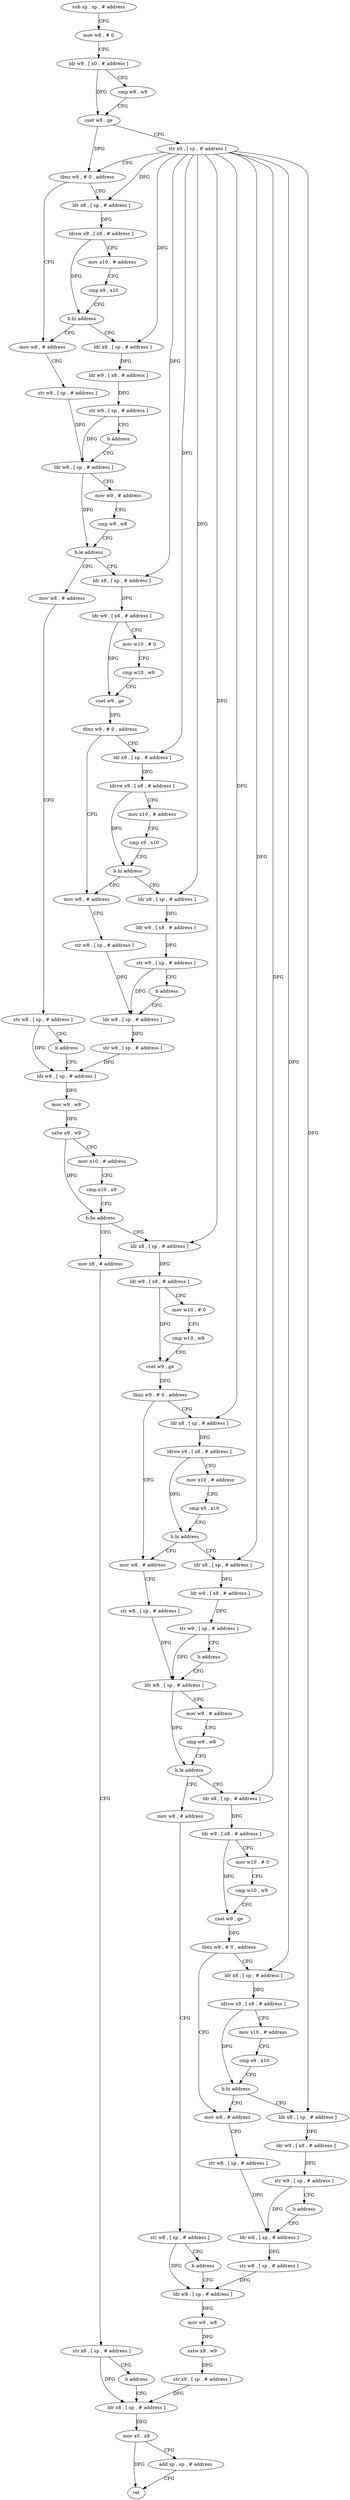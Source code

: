 digraph "func" {
"4207568" [label = "sub sp , sp , # address" ]
"4207572" [label = "mov w8 , # 0" ]
"4207576" [label = "ldr w9 , [ x0 , # address ]" ]
"4207580" [label = "cmp w8 , w9" ]
"4207584" [label = "cset w8 , ge" ]
"4207588" [label = "str x0 , [ sp , # address ]" ]
"4207592" [label = "tbnz w8 , # 0 , address" ]
"4207632" [label = "mov w8 , # address" ]
"4207596" [label = "ldr x8 , [ sp , # address ]" ]
"4207636" [label = "str w8 , [ sp , # address ]" ]
"4207640" [label = "ldr w8 , [ sp , # address ]" ]
"4207600" [label = "ldrsw x9 , [ x8 , # address ]" ]
"4207604" [label = "mov x10 , # address" ]
"4207608" [label = "cmp x9 , x10" ]
"4207612" [label = "b.hi address" ]
"4207616" [label = "ldr x8 , [ sp , # address ]" ]
"4207668" [label = "ldr x8 , [ sp , # address ]" ]
"4207672" [label = "ldr w9 , [ x8 , # address ]" ]
"4207676" [label = "mov w10 , # 0" ]
"4207680" [label = "cmp w10 , w9" ]
"4207684" [label = "cset w9 , ge" ]
"4207688" [label = "tbnz w9 , # 0 , address" ]
"4207728" [label = "mov w8 , # address" ]
"4207692" [label = "ldr x8 , [ sp , # address ]" ]
"4207656" [label = "mov w8 , # address" ]
"4207660" [label = "str w8 , [ sp , # address ]" ]
"4207664" [label = "b address" ]
"4207744" [label = "ldr w8 , [ sp , # address ]" ]
"4207620" [label = "ldr w9 , [ x8 , # address ]" ]
"4207624" [label = "str w9 , [ sp , # address ]" ]
"4207628" [label = "b address" ]
"4207732" [label = "str w8 , [ sp , # address ]" ]
"4207736" [label = "ldr w8 , [ sp , # address ]" ]
"4207696" [label = "ldrsw x9 , [ x8 , # address ]" ]
"4207700" [label = "mov x10 , # address" ]
"4207704" [label = "cmp x9 , x10" ]
"4207708" [label = "b.hi address" ]
"4207712" [label = "ldr x8 , [ sp , # address ]" ]
"4207748" [label = "mov w9 , w8" ]
"4207752" [label = "sxtw x9 , w9" ]
"4207756" [label = "mov x10 , # address" ]
"4207760" [label = "cmp x10 , x9" ]
"4207764" [label = "b.hs address" ]
"4207780" [label = "ldr x8 , [ sp , # address ]" ]
"4207768" [label = "mov x8 , # address" ]
"4207644" [label = "mov w9 , # address" ]
"4207648" [label = "cmp w9 , w8" ]
"4207652" [label = "b.le address" ]
"4207784" [label = "ldr w9 , [ x8 , # address ]" ]
"4207788" [label = "mov w10 , # 0" ]
"4207792" [label = "cmp w10 , w9" ]
"4207796" [label = "cset w9 , ge" ]
"4207800" [label = "tbnz w9 , # 0 , address" ]
"4207840" [label = "mov w8 , # address" ]
"4207804" [label = "ldr x8 , [ sp , # address ]" ]
"4207772" [label = "str x8 , [ sp , # address ]" ]
"4207776" [label = "b address" ]
"4207968" [label = "ldr x8 , [ sp , # address ]" ]
"4207716" [label = "ldr w9 , [ x8 , # address ]" ]
"4207720" [label = "str w9 , [ sp , # address ]" ]
"4207724" [label = "b address" ]
"4207844" [label = "str w8 , [ sp , # address ]" ]
"4207848" [label = "ldr w8 , [ sp , # address ]" ]
"4207808" [label = "ldrsw x9 , [ x8 , # address ]" ]
"4207812" [label = "mov x10 , # address" ]
"4207816" [label = "cmp x9 , x10" ]
"4207820" [label = "b.hi address" ]
"4207824" [label = "ldr x8 , [ sp , # address ]" ]
"4207972" [label = "mov x0 , x8" ]
"4207976" [label = "add sp , sp , # address" ]
"4207980" [label = "ret" ]
"4207740" [label = "str w8 , [ sp , # address ]" ]
"4207876" [label = "ldr x8 , [ sp , # address ]" ]
"4207880" [label = "ldr w9 , [ x8 , # address ]" ]
"4207884" [label = "mov w10 , # 0" ]
"4207888" [label = "cmp w10 , w9" ]
"4207892" [label = "cset w9 , ge" ]
"4207896" [label = "tbnz w9 , # 0 , address" ]
"4207936" [label = "mov w8 , # address" ]
"4207900" [label = "ldr x8 , [ sp , # address ]" ]
"4207864" [label = "mov w8 , # address" ]
"4207868" [label = "str w8 , [ sp , # address ]" ]
"4207872" [label = "b address" ]
"4207952" [label = "ldr w8 , [ sp , # address ]" ]
"4207828" [label = "ldr w9 , [ x8 , # address ]" ]
"4207832" [label = "str w9 , [ sp , # address ]" ]
"4207836" [label = "b address" ]
"4207940" [label = "str w8 , [ sp , # address ]" ]
"4207944" [label = "ldr w8 , [ sp , # address ]" ]
"4207904" [label = "ldrsw x9 , [ x8 , # address ]" ]
"4207908" [label = "mov x10 , # address" ]
"4207912" [label = "cmp x9 , x10" ]
"4207916" [label = "b.hi address" ]
"4207920" [label = "ldr x8 , [ sp , # address ]" ]
"4207956" [label = "mov w9 , w8" ]
"4207960" [label = "sxtw x9 , w9" ]
"4207964" [label = "str x9 , [ sp , # address ]" ]
"4207852" [label = "mov w9 , # address" ]
"4207856" [label = "cmp w9 , w8" ]
"4207860" [label = "b.le address" ]
"4207924" [label = "ldr w9 , [ x8 , # address ]" ]
"4207928" [label = "str w9 , [ sp , # address ]" ]
"4207932" [label = "b address" ]
"4207948" [label = "str w8 , [ sp , # address ]" ]
"4207568" -> "4207572" [ label = "CFG" ]
"4207572" -> "4207576" [ label = "CFG" ]
"4207576" -> "4207580" [ label = "CFG" ]
"4207576" -> "4207584" [ label = "DFG" ]
"4207580" -> "4207584" [ label = "CFG" ]
"4207584" -> "4207588" [ label = "CFG" ]
"4207584" -> "4207592" [ label = "DFG" ]
"4207588" -> "4207592" [ label = "CFG" ]
"4207588" -> "4207596" [ label = "DFG" ]
"4207588" -> "4207616" [ label = "DFG" ]
"4207588" -> "4207668" [ label = "DFG" ]
"4207588" -> "4207780" [ label = "DFG" ]
"4207588" -> "4207692" [ label = "DFG" ]
"4207588" -> "4207712" [ label = "DFG" ]
"4207588" -> "4207804" [ label = "DFG" ]
"4207588" -> "4207824" [ label = "DFG" ]
"4207588" -> "4207876" [ label = "DFG" ]
"4207588" -> "4207900" [ label = "DFG" ]
"4207588" -> "4207920" [ label = "DFG" ]
"4207592" -> "4207632" [ label = "CFG" ]
"4207592" -> "4207596" [ label = "CFG" ]
"4207632" -> "4207636" [ label = "CFG" ]
"4207596" -> "4207600" [ label = "DFG" ]
"4207636" -> "4207640" [ label = "DFG" ]
"4207640" -> "4207644" [ label = "CFG" ]
"4207640" -> "4207652" [ label = "DFG" ]
"4207600" -> "4207604" [ label = "CFG" ]
"4207600" -> "4207612" [ label = "DFG" ]
"4207604" -> "4207608" [ label = "CFG" ]
"4207608" -> "4207612" [ label = "CFG" ]
"4207612" -> "4207632" [ label = "CFG" ]
"4207612" -> "4207616" [ label = "CFG" ]
"4207616" -> "4207620" [ label = "DFG" ]
"4207668" -> "4207672" [ label = "DFG" ]
"4207672" -> "4207676" [ label = "CFG" ]
"4207672" -> "4207684" [ label = "DFG" ]
"4207676" -> "4207680" [ label = "CFG" ]
"4207680" -> "4207684" [ label = "CFG" ]
"4207684" -> "4207688" [ label = "DFG" ]
"4207688" -> "4207728" [ label = "CFG" ]
"4207688" -> "4207692" [ label = "CFG" ]
"4207728" -> "4207732" [ label = "CFG" ]
"4207692" -> "4207696" [ label = "DFG" ]
"4207656" -> "4207660" [ label = "CFG" ]
"4207660" -> "4207664" [ label = "CFG" ]
"4207660" -> "4207744" [ label = "DFG" ]
"4207664" -> "4207744" [ label = "CFG" ]
"4207744" -> "4207748" [ label = "DFG" ]
"4207620" -> "4207624" [ label = "DFG" ]
"4207624" -> "4207628" [ label = "CFG" ]
"4207624" -> "4207640" [ label = "DFG" ]
"4207628" -> "4207640" [ label = "CFG" ]
"4207732" -> "4207736" [ label = "DFG" ]
"4207736" -> "4207740" [ label = "DFG" ]
"4207696" -> "4207700" [ label = "CFG" ]
"4207696" -> "4207708" [ label = "DFG" ]
"4207700" -> "4207704" [ label = "CFG" ]
"4207704" -> "4207708" [ label = "CFG" ]
"4207708" -> "4207728" [ label = "CFG" ]
"4207708" -> "4207712" [ label = "CFG" ]
"4207712" -> "4207716" [ label = "DFG" ]
"4207748" -> "4207752" [ label = "DFG" ]
"4207752" -> "4207756" [ label = "CFG" ]
"4207752" -> "4207764" [ label = "DFG" ]
"4207756" -> "4207760" [ label = "CFG" ]
"4207760" -> "4207764" [ label = "CFG" ]
"4207764" -> "4207780" [ label = "CFG" ]
"4207764" -> "4207768" [ label = "CFG" ]
"4207780" -> "4207784" [ label = "DFG" ]
"4207768" -> "4207772" [ label = "CFG" ]
"4207644" -> "4207648" [ label = "CFG" ]
"4207648" -> "4207652" [ label = "CFG" ]
"4207652" -> "4207668" [ label = "CFG" ]
"4207652" -> "4207656" [ label = "CFG" ]
"4207784" -> "4207788" [ label = "CFG" ]
"4207784" -> "4207796" [ label = "DFG" ]
"4207788" -> "4207792" [ label = "CFG" ]
"4207792" -> "4207796" [ label = "CFG" ]
"4207796" -> "4207800" [ label = "DFG" ]
"4207800" -> "4207840" [ label = "CFG" ]
"4207800" -> "4207804" [ label = "CFG" ]
"4207840" -> "4207844" [ label = "CFG" ]
"4207804" -> "4207808" [ label = "DFG" ]
"4207772" -> "4207776" [ label = "CFG" ]
"4207772" -> "4207968" [ label = "DFG" ]
"4207776" -> "4207968" [ label = "CFG" ]
"4207968" -> "4207972" [ label = "DFG" ]
"4207716" -> "4207720" [ label = "DFG" ]
"4207720" -> "4207724" [ label = "CFG" ]
"4207720" -> "4207736" [ label = "DFG" ]
"4207724" -> "4207736" [ label = "CFG" ]
"4207844" -> "4207848" [ label = "DFG" ]
"4207848" -> "4207852" [ label = "CFG" ]
"4207848" -> "4207860" [ label = "DFG" ]
"4207808" -> "4207812" [ label = "CFG" ]
"4207808" -> "4207820" [ label = "DFG" ]
"4207812" -> "4207816" [ label = "CFG" ]
"4207816" -> "4207820" [ label = "CFG" ]
"4207820" -> "4207840" [ label = "CFG" ]
"4207820" -> "4207824" [ label = "CFG" ]
"4207824" -> "4207828" [ label = "DFG" ]
"4207972" -> "4207976" [ label = "CFG" ]
"4207972" -> "4207980" [ label = "DFG" ]
"4207976" -> "4207980" [ label = "CFG" ]
"4207740" -> "4207744" [ label = "DFG" ]
"4207876" -> "4207880" [ label = "DFG" ]
"4207880" -> "4207884" [ label = "CFG" ]
"4207880" -> "4207892" [ label = "DFG" ]
"4207884" -> "4207888" [ label = "CFG" ]
"4207888" -> "4207892" [ label = "CFG" ]
"4207892" -> "4207896" [ label = "DFG" ]
"4207896" -> "4207936" [ label = "CFG" ]
"4207896" -> "4207900" [ label = "CFG" ]
"4207936" -> "4207940" [ label = "CFG" ]
"4207900" -> "4207904" [ label = "DFG" ]
"4207864" -> "4207868" [ label = "CFG" ]
"4207868" -> "4207872" [ label = "CFG" ]
"4207868" -> "4207952" [ label = "DFG" ]
"4207872" -> "4207952" [ label = "CFG" ]
"4207952" -> "4207956" [ label = "DFG" ]
"4207828" -> "4207832" [ label = "DFG" ]
"4207832" -> "4207836" [ label = "CFG" ]
"4207832" -> "4207848" [ label = "DFG" ]
"4207836" -> "4207848" [ label = "CFG" ]
"4207940" -> "4207944" [ label = "DFG" ]
"4207944" -> "4207948" [ label = "DFG" ]
"4207904" -> "4207908" [ label = "CFG" ]
"4207904" -> "4207916" [ label = "DFG" ]
"4207908" -> "4207912" [ label = "CFG" ]
"4207912" -> "4207916" [ label = "CFG" ]
"4207916" -> "4207936" [ label = "CFG" ]
"4207916" -> "4207920" [ label = "CFG" ]
"4207920" -> "4207924" [ label = "DFG" ]
"4207956" -> "4207960" [ label = "DFG" ]
"4207960" -> "4207964" [ label = "DFG" ]
"4207964" -> "4207968" [ label = "DFG" ]
"4207852" -> "4207856" [ label = "CFG" ]
"4207856" -> "4207860" [ label = "CFG" ]
"4207860" -> "4207876" [ label = "CFG" ]
"4207860" -> "4207864" [ label = "CFG" ]
"4207924" -> "4207928" [ label = "DFG" ]
"4207928" -> "4207932" [ label = "CFG" ]
"4207928" -> "4207944" [ label = "DFG" ]
"4207932" -> "4207944" [ label = "CFG" ]
"4207948" -> "4207952" [ label = "DFG" ]
}
